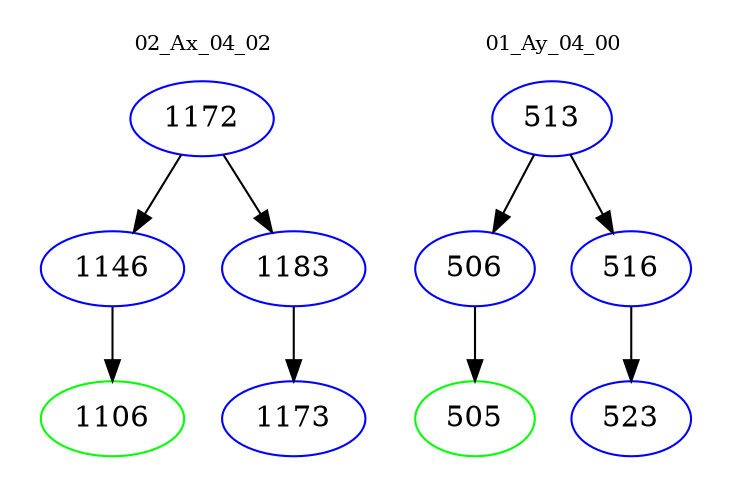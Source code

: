 digraph{
subgraph cluster_0 {
color = white
label = "02_Ax_04_02";
fontsize=10;
T0_1172 [label="1172", color="blue"]
T0_1172 -> T0_1146 [color="black"]
T0_1146 [label="1146", color="blue"]
T0_1146 -> T0_1106 [color="black"]
T0_1106 [label="1106", color="green"]
T0_1172 -> T0_1183 [color="black"]
T0_1183 [label="1183", color="blue"]
T0_1183 -> T0_1173 [color="black"]
T0_1173 [label="1173", color="blue"]
}
subgraph cluster_1 {
color = white
label = "01_Ay_04_00";
fontsize=10;
T1_513 [label="513", color="blue"]
T1_513 -> T1_506 [color="black"]
T1_506 [label="506", color="blue"]
T1_506 -> T1_505 [color="black"]
T1_505 [label="505", color="green"]
T1_513 -> T1_516 [color="black"]
T1_516 [label="516", color="blue"]
T1_516 -> T1_523 [color="black"]
T1_523 [label="523", color="blue"]
}
}
